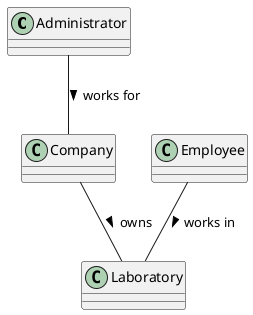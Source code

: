 @startuml
'https://plantuml.com/class-diagram
class Administrator
class Company
class Employee
class Laboratory

Administrator -- Company : works for >
Employee -- Laboratory : works in >
Company -- Laboratory : owns >

@enduml